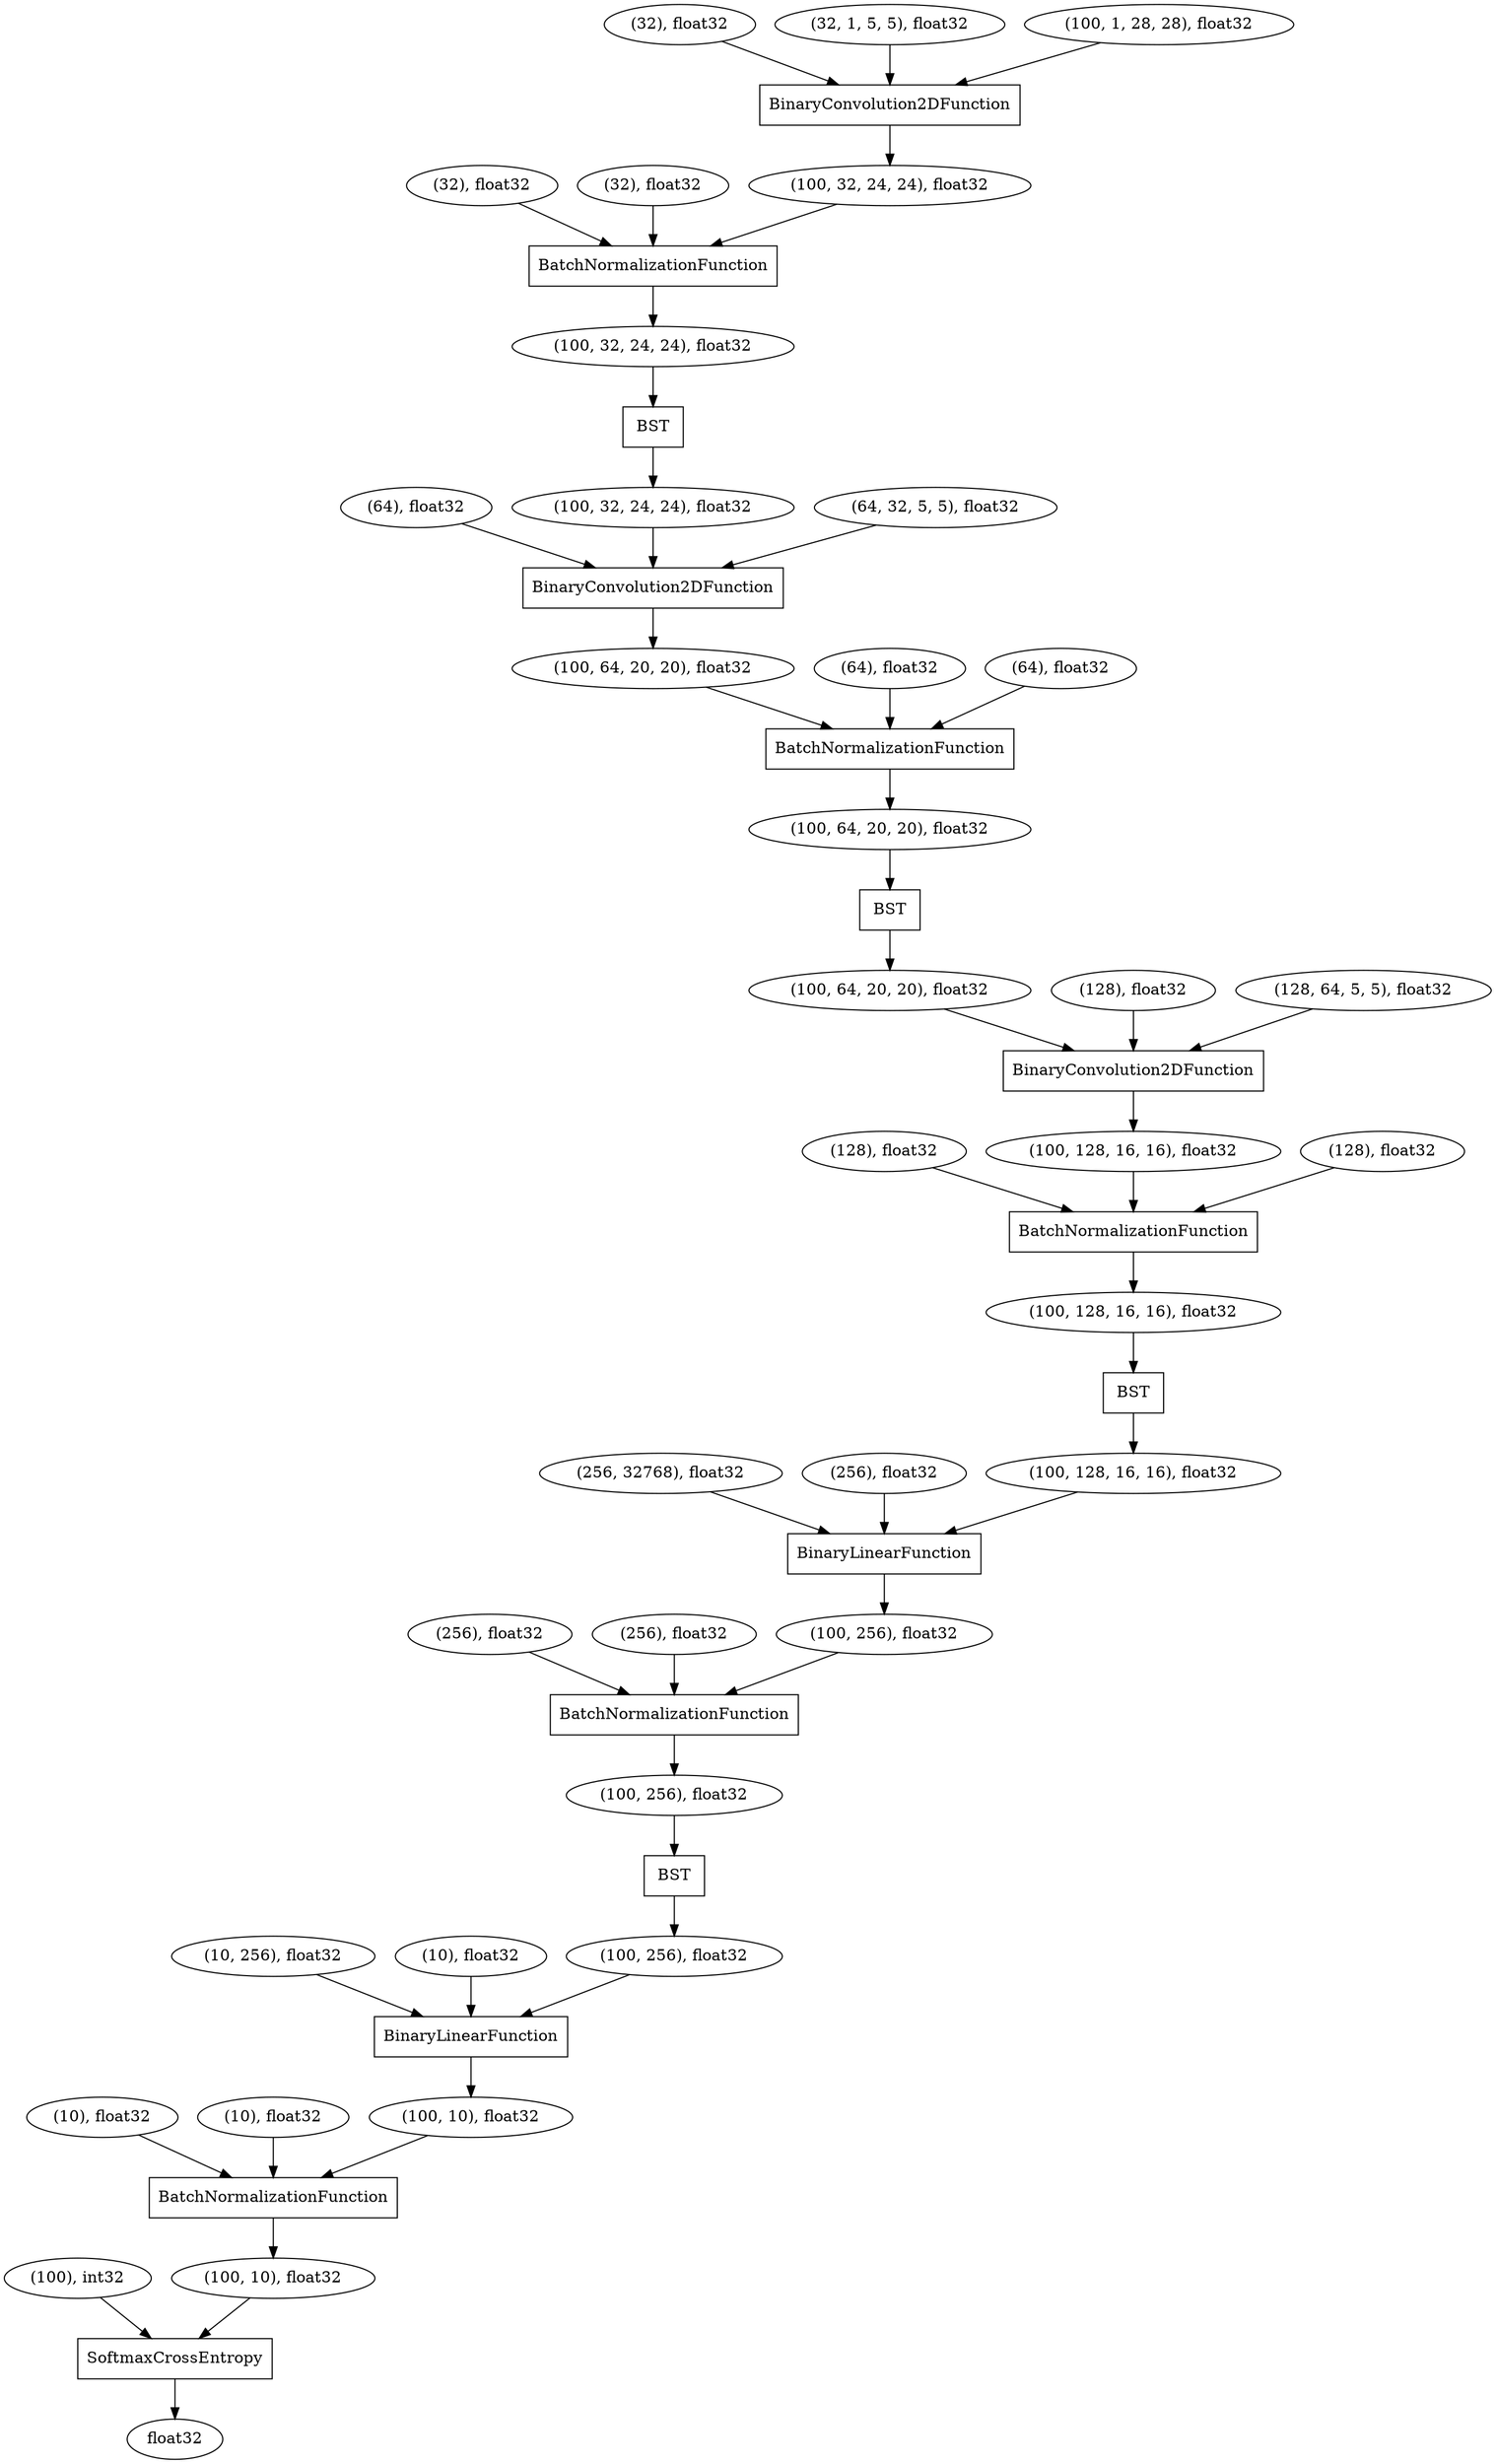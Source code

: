 digraph graphname{4373428240 [shape="oval",label="(100, 10), float32"];4373413136 [shape="box",label="BinaryConvolution2DFunction"];4373428304 [shape="box",label="SoftmaxCrossEntropy"];4373411024 [shape="oval",label="(32), float32"];4373411856 [shape="oval",label="(128), float32"];4373411984 [shape="oval",label="(256, 32768), float32"];4373412048 [shape="oval",label="(256), float32"];4373426896 [shape="box",label="BatchNormalizationFunction"];4373412176 [shape="oval",label="(256), float32"];4373410896 [shape="oval",label="(32), float32"];4373426576 [shape="box",label="BinaryConvolution2DFunction"];4373412240 [shape="oval",label="(256), float32"];4373410832 [shape="oval",label="(32, 1, 5, 5), float32"];4373426256 [shape="box",label="BST"];4373412368 [shape="oval",label="(10, 256), float32"];4373412432 [shape="oval",label="(10), float32"];4373426832 [shape="oval",label="(100, 64, 20, 20), float32"];4373413840 [shape="box",label="BatchNormalizationFunction"];4373426320 [shape="oval",label="(100, 64, 20, 20), float32"];4373412560 [shape="oval",label="(10), float32"];4373411280 [shape="oval",label="(64), float32"];4373412624 [shape="oval",label="(10), float32"];4373428368 [shape="oval",label="float32"];4373413712 [shape="oval",label="(100, 32, 24, 24), float32"];4373427152 [shape="box",label="BST"];4373411664 [shape="oval",label="(128), float32"];4373427216 [shape="box",label="BinaryLinearFunction"];4373427280 [shape="oval",label="(100, 256), float32"];4373413008 [shape="oval",label="(100, 1, 28, 28), float32"];4373413584 [shape="oval",label="(100, 32, 24, 24), float32"];4373413072 [shape="oval",label="(100), int32"];4373427408 [shape="oval",label="(100, 128, 16, 16), float32"];4373427472 [shape="oval",label="(100, 128, 16, 16), float32"];4373427536 [shape="box",label="BatchNormalizationFunction"];4373411408 [shape="oval",label="(64), float32"];4373411216 [shape="oval",label="(64, 32, 5, 5), float32"];4373427664 [shape="oval",label="(100, 256), float32"];4373426768 [shape="oval",label="(100, 128, 16, 16), float32"];4373427792 [shape="box",label="BST"];4373411088 [shape="oval",label="(32), float32"];4373411472 [shape="oval",label="(64), float32"];4373413328 [shape="box",label="BatchNormalizationFunction"];4373427920 [shape="box",label="BatchNormalizationFunction"];4373411792 [shape="oval",label="(128), float32"];4373411600 [shape="oval",label="(128, 64, 5, 5), float32"];4373413264 [shape="oval",label="(100, 32, 24, 24), float32"];4373410128 [shape="box",label="BinaryConvolution2DFunction"];4373428048 [shape="oval",label="(100, 256), float32"];4373413520 [shape="box",label="BST"];4373428112 [shape="box",label="BinaryLinearFunction"];4373428176 [shape="oval",label="(100, 10), float32"];4373426512 [shape="oval",label="(100, 64, 20, 20), float32"];4373428304 -> 4373428368;4373411600 -> 4373426576;4373411088 -> 4373413328;4373411280 -> 4373410128;4373413840 -> 4373426512;4373411472 -> 4373413840;4373427408 -> 4373427152;4373413712 -> 4373410128;4373412240 -> 4373427536;4373412176 -> 4373427536;4373412048 -> 4373427216;4373412368 -> 4373428112;4373412432 -> 4373428112;4373411216 -> 4373410128;4373411856 -> 4373426896;4373413072 -> 4373428304;4373428176 -> 4373428304;4373427216 -> 4373427280;4373413328 -> 4373413584;4373428048 -> 4373427792;4373427664 -> 4373428112;4373426832 -> 4373426576;4373427920 -> 4373428176;4373411664 -> 4373426576;4373412560 -> 4373427920;4373411024 -> 4373413328;4373427152 -> 4373427472;4373410896 -> 4373413136;4373413008 -> 4373413136;4373427472 -> 4373427216;4373413520 -> 4373413712;4373426768 -> 4373426896;4373426512 -> 4373426256;4373427280 -> 4373427536;4373412624 -> 4373427920;4373427792 -> 4373427664;4373427536 -> 4373428048;4373426256 -> 4373426832;4373426896 -> 4373427408;4373410128 -> 4373426320;4373413136 -> 4373413264;4373428240 -> 4373427920;4373413264 -> 4373413328;4373411984 -> 4373427216;4373410832 -> 4373413136;4373426320 -> 4373413840;4373428112 -> 4373428240;4373426576 -> 4373426768;4373413584 -> 4373413520;4373411408 -> 4373413840;4373411792 -> 4373426896;}